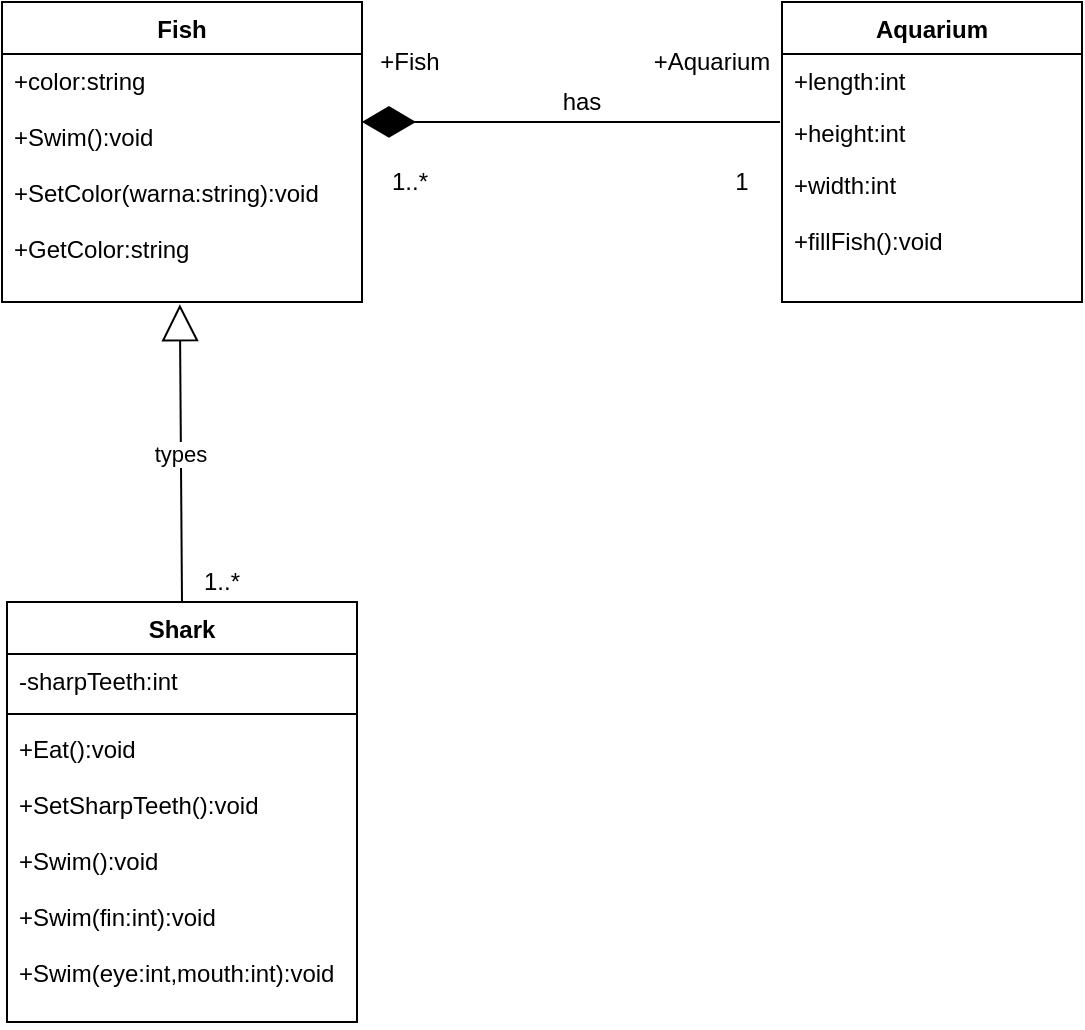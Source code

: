 <mxfile version="13.8.0" type="github">
  <diagram id="C5RBs43oDa-KdzZeNtuy" name="Page-1">
    <mxGraphModel dx="865" dy="490" grid="1" gridSize="10" guides="1" tooltips="1" connect="1" arrows="1" fold="1" page="1" pageScale="1" pageWidth="827" pageHeight="1169" math="0" shadow="0">
      <root>
        <mxCell id="WIyWlLk6GJQsqaUBKTNV-0" />
        <mxCell id="WIyWlLk6GJQsqaUBKTNV-1" parent="WIyWlLk6GJQsqaUBKTNV-0" />
        <mxCell id="vC7Qt6_hnQxV1tRllHp6-0" value="Fish" style="swimlane;fontStyle=1;align=center;verticalAlign=top;childLayout=stackLayout;horizontal=1;startSize=26;horizontalStack=0;resizeParent=1;resizeParentMax=0;resizeLast=0;collapsible=1;marginBottom=0;" vertex="1" parent="WIyWlLk6GJQsqaUBKTNV-1">
          <mxGeometry x="190" y="60" width="180" height="150" as="geometry" />
        </mxCell>
        <mxCell id="vC7Qt6_hnQxV1tRllHp6-1" value="+color:string&#xa;&#xa;+Swim():void&#xa;&#xa;+SetColor(warna:string):void&#xa;&#xa;+GetColor:string" style="text;strokeColor=none;fillColor=none;align=left;verticalAlign=top;spacingLeft=4;spacingRight=4;overflow=hidden;rotatable=0;points=[[0,0.5],[1,0.5]];portConstraint=eastwest;" vertex="1" parent="vC7Qt6_hnQxV1tRllHp6-0">
          <mxGeometry y="26" width="180" height="124" as="geometry" />
        </mxCell>
        <mxCell id="vC7Qt6_hnQxV1tRllHp6-12" value="Shark" style="swimlane;fontStyle=1;align=center;verticalAlign=top;childLayout=stackLayout;horizontal=1;startSize=26;horizontalStack=0;resizeParent=1;resizeParentMax=0;resizeLast=0;collapsible=1;marginBottom=0;" vertex="1" parent="WIyWlLk6GJQsqaUBKTNV-1">
          <mxGeometry x="192.5" y="360" width="175" height="210" as="geometry" />
        </mxCell>
        <mxCell id="vC7Qt6_hnQxV1tRllHp6-13" value="-sharpTeeth:int" style="text;strokeColor=none;fillColor=none;align=left;verticalAlign=top;spacingLeft=4;spacingRight=4;overflow=hidden;rotatable=0;points=[[0,0.5],[1,0.5]];portConstraint=eastwest;" vertex="1" parent="vC7Qt6_hnQxV1tRllHp6-12">
          <mxGeometry y="26" width="175" height="26" as="geometry" />
        </mxCell>
        <mxCell id="vC7Qt6_hnQxV1tRllHp6-14" value="" style="line;strokeWidth=1;fillColor=none;align=left;verticalAlign=middle;spacingTop=-1;spacingLeft=3;spacingRight=3;rotatable=0;labelPosition=right;points=[];portConstraint=eastwest;" vertex="1" parent="vC7Qt6_hnQxV1tRllHp6-12">
          <mxGeometry y="52" width="175" height="8" as="geometry" />
        </mxCell>
        <mxCell id="vC7Qt6_hnQxV1tRllHp6-15" value="+Eat():void&#xa;&#xa;+SetSharpTeeth():void&#xa;&#xa;+Swim():void&#xa;&#xa;+Swim(fin:int):void&#xa;&#xa;+Swim(eye:int,mouth:int):void" style="text;strokeColor=none;fillColor=none;align=left;verticalAlign=top;spacingLeft=4;spacingRight=4;overflow=hidden;rotatable=0;points=[[0,0.5],[1,0.5]];portConstraint=eastwest;" vertex="1" parent="vC7Qt6_hnQxV1tRllHp6-12">
          <mxGeometry y="60" width="175" height="150" as="geometry" />
        </mxCell>
        <mxCell id="vC7Qt6_hnQxV1tRllHp6-20" value="types" style="endArrow=block;endSize=16;endFill=0;html=1;entryX=0.494;entryY=1.009;entryDx=0;entryDy=0;entryPerimeter=0;exitX=0.5;exitY=0;exitDx=0;exitDy=0;" edge="1" parent="WIyWlLk6GJQsqaUBKTNV-1" source="vC7Qt6_hnQxV1tRllHp6-12" target="vC7Qt6_hnQxV1tRllHp6-1">
          <mxGeometry width="160" relative="1" as="geometry">
            <mxPoint x="240" y="280" as="sourcePoint" />
            <mxPoint x="400" y="280" as="targetPoint" />
          </mxGeometry>
        </mxCell>
        <mxCell id="vC7Qt6_hnQxV1tRllHp6-21" value="1..*" style="text;html=1;strokeColor=none;fillColor=none;align=center;verticalAlign=middle;whiteSpace=wrap;rounded=0;" vertex="1" parent="WIyWlLk6GJQsqaUBKTNV-1">
          <mxGeometry x="280" y="340" width="40" height="20" as="geometry" />
        </mxCell>
        <mxCell id="vC7Qt6_hnQxV1tRllHp6-16" value="Aquarium" style="swimlane;fontStyle=1;childLayout=stackLayout;horizontal=1;startSize=26;fillColor=none;horizontalStack=0;resizeParent=1;resizeParentMax=0;resizeLast=0;collapsible=1;marginBottom=0;" vertex="1" parent="WIyWlLk6GJQsqaUBKTNV-1">
          <mxGeometry x="580" y="60" width="150" height="150" as="geometry" />
        </mxCell>
        <mxCell id="vC7Qt6_hnQxV1tRllHp6-17" value="+length:int" style="text;strokeColor=none;fillColor=none;align=left;verticalAlign=top;spacingLeft=4;spacingRight=4;overflow=hidden;rotatable=0;points=[[0,0.5],[1,0.5]];portConstraint=eastwest;" vertex="1" parent="vC7Qt6_hnQxV1tRllHp6-16">
          <mxGeometry y="26" width="150" height="26" as="geometry" />
        </mxCell>
        <mxCell id="vC7Qt6_hnQxV1tRllHp6-18" value="+height:int" style="text;strokeColor=none;fillColor=none;align=left;verticalAlign=top;spacingLeft=4;spacingRight=4;overflow=hidden;rotatable=0;points=[[0,0.5],[1,0.5]];portConstraint=eastwest;" vertex="1" parent="vC7Qt6_hnQxV1tRllHp6-16">
          <mxGeometry y="52" width="150" height="26" as="geometry" />
        </mxCell>
        <mxCell id="vC7Qt6_hnQxV1tRllHp6-19" value="+width:int&#xa;&#xa;+fillFish():void&#xa;&#xa;" style="text;strokeColor=none;fillColor=none;align=left;verticalAlign=top;spacingLeft=4;spacingRight=4;overflow=hidden;rotatable=0;points=[[0,0.5],[1,0.5]];portConstraint=eastwest;" vertex="1" parent="vC7Qt6_hnQxV1tRllHp6-16">
          <mxGeometry y="78" width="150" height="72" as="geometry" />
        </mxCell>
        <mxCell id="vC7Qt6_hnQxV1tRllHp6-22" value="" style="endArrow=diamondThin;endFill=1;endSize=24;html=1;entryX=1;entryY=0.274;entryDx=0;entryDy=0;entryPerimeter=0;" edge="1" parent="WIyWlLk6GJQsqaUBKTNV-1" target="vC7Qt6_hnQxV1tRllHp6-1">
          <mxGeometry width="160" relative="1" as="geometry">
            <mxPoint x="579" y="120" as="sourcePoint" />
            <mxPoint x="590" y="160" as="targetPoint" />
          </mxGeometry>
        </mxCell>
        <mxCell id="vC7Qt6_hnQxV1tRllHp6-23" value="has" style="text;html=1;strokeColor=none;fillColor=none;align=center;verticalAlign=middle;whiteSpace=wrap;rounded=0;" vertex="1" parent="WIyWlLk6GJQsqaUBKTNV-1">
          <mxGeometry x="460" y="100" width="40" height="20" as="geometry" />
        </mxCell>
        <mxCell id="vC7Qt6_hnQxV1tRllHp6-24" value="+Fish" style="text;html=1;strokeColor=none;fillColor=none;align=center;verticalAlign=middle;whiteSpace=wrap;rounded=0;" vertex="1" parent="WIyWlLk6GJQsqaUBKTNV-1">
          <mxGeometry x="374" y="80" width="40" height="20" as="geometry" />
        </mxCell>
        <mxCell id="vC7Qt6_hnQxV1tRllHp6-25" value="+Aquarium" style="text;html=1;strokeColor=none;fillColor=none;align=center;verticalAlign=middle;whiteSpace=wrap;rounded=0;" vertex="1" parent="WIyWlLk6GJQsqaUBKTNV-1">
          <mxGeometry x="510" y="80" width="70" height="20" as="geometry" />
        </mxCell>
        <mxCell id="vC7Qt6_hnQxV1tRllHp6-26" value="1..*" style="text;html=1;strokeColor=none;fillColor=none;align=center;verticalAlign=middle;whiteSpace=wrap;rounded=0;" vertex="1" parent="WIyWlLk6GJQsqaUBKTNV-1">
          <mxGeometry x="374" y="140" width="40" height="20" as="geometry" />
        </mxCell>
        <mxCell id="vC7Qt6_hnQxV1tRllHp6-27" value="1" style="text;html=1;strokeColor=none;fillColor=none;align=center;verticalAlign=middle;whiteSpace=wrap;rounded=0;" vertex="1" parent="WIyWlLk6GJQsqaUBKTNV-1">
          <mxGeometry x="540" y="140" width="40" height="20" as="geometry" />
        </mxCell>
      </root>
    </mxGraphModel>
  </diagram>
</mxfile>
